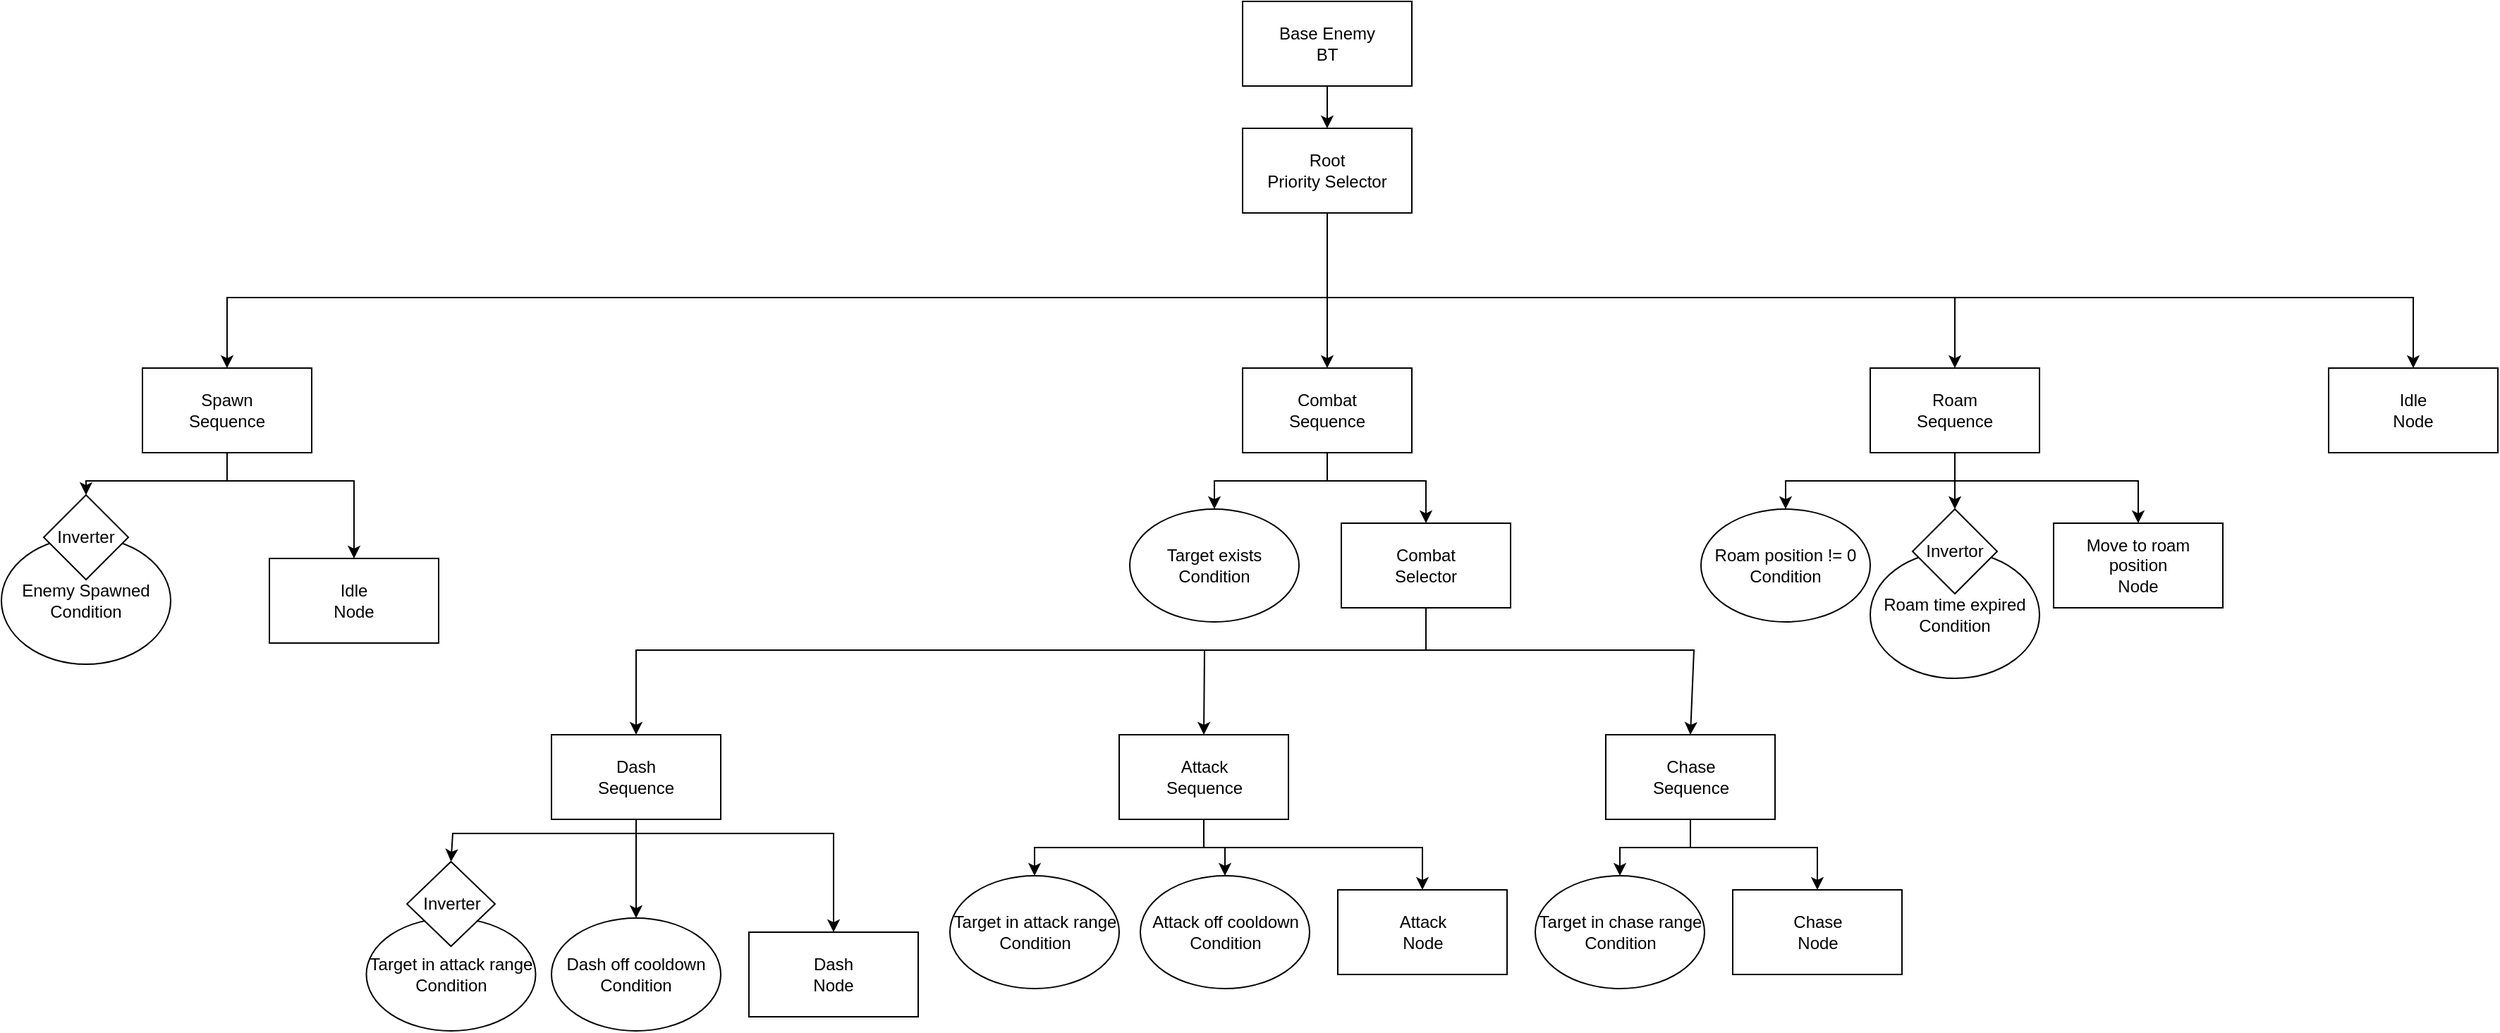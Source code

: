 <mxfile version="24.6.4" type="device">
  <diagram name="Страница — 1" id="2vbxExY6Asv2gLQXwFZR">
    <mxGraphModel dx="3004" dy="1905" grid="1" gridSize="10" guides="1" tooltips="1" connect="1" arrows="1" fold="1" page="1" pageScale="1" pageWidth="827" pageHeight="1169" math="0" shadow="0">
      <root>
        <mxCell id="0" />
        <mxCell id="1" parent="0" />
        <mxCell id="SG0_FYimi-TdN1ou-3Z8-1" value="Root&lt;div&gt;Priority Selector&lt;/div&gt;" style="rounded=0;whiteSpace=wrap;html=1;" parent="1" vertex="1">
          <mxGeometry x="-130" y="30" width="120" height="60" as="geometry" />
        </mxCell>
        <mxCell id="SG0_FYimi-TdN1ou-3Z8-24" value="Roam&lt;div&gt;Sequence&lt;/div&gt;" style="rounded=0;whiteSpace=wrap;html=1;" parent="1" vertex="1">
          <mxGeometry x="315" y="200" width="120" height="60" as="geometry" />
        </mxCell>
        <mxCell id="SG0_FYimi-TdN1ou-3Z8-25" value="Roam position != 0&lt;div&gt;Condition&lt;/div&gt;" style="ellipse;whiteSpace=wrap;html=1;" parent="1" vertex="1">
          <mxGeometry x="195" y="300" width="120" height="80" as="geometry" />
        </mxCell>
        <mxCell id="SG0_FYimi-TdN1ou-3Z8-26" value="Move to roam position&lt;div&gt;Node&lt;/div&gt;" style="rounded=0;whiteSpace=wrap;html=1;" parent="1" vertex="1">
          <mxGeometry x="445" y="310" width="120" height="60" as="geometry" />
        </mxCell>
        <mxCell id="SG0_FYimi-TdN1ou-3Z8-27" value="" style="endArrow=classic;html=1;rounded=0;exitX=0.5;exitY=1;exitDx=0;exitDy=0;entryX=0.5;entryY=0;entryDx=0;entryDy=0;" parent="1" source="SG0_FYimi-TdN1ou-3Z8-24" target="SG0_FYimi-TdN1ou-3Z8-25" edge="1">
          <mxGeometry width="50" height="50" relative="1" as="geometry">
            <mxPoint x="265" y="430" as="sourcePoint" />
            <mxPoint x="315" y="380" as="targetPoint" />
            <Array as="points">
              <mxPoint x="375" y="280" />
              <mxPoint x="255" y="280" />
            </Array>
          </mxGeometry>
        </mxCell>
        <mxCell id="SG0_FYimi-TdN1ou-3Z8-28" value="" style="endArrow=classic;html=1;rounded=0;exitX=0.5;exitY=1;exitDx=0;exitDy=0;entryX=0.5;entryY=0;entryDx=0;entryDy=0;" parent="1" source="SG0_FYimi-TdN1ou-3Z8-24" target="SG0_FYimi-TdN1ou-3Z8-26" edge="1">
          <mxGeometry width="50" height="50" relative="1" as="geometry">
            <mxPoint x="335" y="420" as="sourcePoint" />
            <mxPoint x="385" y="370" as="targetPoint" />
            <Array as="points">
              <mxPoint x="375" y="280" />
              <mxPoint x="505" y="280" />
            </Array>
          </mxGeometry>
        </mxCell>
        <mxCell id="SG0_FYimi-TdN1ou-3Z8-30" value="Base Enemy&lt;div&gt;BT&lt;/div&gt;" style="rounded=0;whiteSpace=wrap;html=1;" parent="1" vertex="1">
          <mxGeometry x="-130" y="-60" width="120" height="60" as="geometry" />
        </mxCell>
        <mxCell id="SG0_FYimi-TdN1ou-3Z8-31" value="" style="endArrow=classic;html=1;rounded=0;exitX=0.5;exitY=1;exitDx=0;exitDy=0;entryX=0.5;entryY=0;entryDx=0;entryDy=0;" parent="1" source="SG0_FYimi-TdN1ou-3Z8-30" target="SG0_FYimi-TdN1ou-3Z8-1" edge="1">
          <mxGeometry width="50" height="50" relative="1" as="geometry">
            <mxPoint x="-110" y="230" as="sourcePoint" />
            <mxPoint x="-60" y="180" as="targetPoint" />
          </mxGeometry>
        </mxCell>
        <mxCell id="SG0_FYimi-TdN1ou-3Z8-34" value="&lt;div&gt;Idle&lt;/div&gt;&lt;div&gt;Node&lt;/div&gt;" style="rounded=0;whiteSpace=wrap;html=1;" parent="1" vertex="1">
          <mxGeometry x="640" y="200" width="120" height="60" as="geometry" />
        </mxCell>
        <mxCell id="SG0_FYimi-TdN1ou-3Z8-38" value="&lt;div&gt;Roam time expired&lt;/div&gt;&lt;div&gt;Condition&lt;/div&gt;" style="ellipse;whiteSpace=wrap;html=1;" parent="1" vertex="1">
          <mxGeometry x="315" y="330" width="120" height="90" as="geometry" />
        </mxCell>
        <mxCell id="SG0_FYimi-TdN1ou-3Z8-39" value="" style="endArrow=classic;html=1;rounded=0;exitX=0.5;exitY=1;exitDx=0;exitDy=0;entryX=0.5;entryY=0;entryDx=0;entryDy=0;" parent="1" source="SG0_FYimi-TdN1ou-3Z8-24" target="SG0_FYimi-TdN1ou-3Z8-42" edge="1">
          <mxGeometry width="50" height="50" relative="1" as="geometry">
            <mxPoint x="355" y="400" as="sourcePoint" />
            <mxPoint x="395" y="300" as="targetPoint" />
          </mxGeometry>
        </mxCell>
        <mxCell id="SG0_FYimi-TdN1ou-3Z8-42" value="Invertor" style="rhombus;whiteSpace=wrap;html=1;" parent="1" vertex="1">
          <mxGeometry x="345" y="300" width="60" height="60" as="geometry" />
        </mxCell>
        <mxCell id="SG0_FYimi-TdN1ou-3Z8-43" value="Combat&lt;div&gt;Selector&lt;/div&gt;" style="rounded=0;whiteSpace=wrap;html=1;" parent="1" vertex="1">
          <mxGeometry x="-60" y="310" width="120" height="60" as="geometry" />
        </mxCell>
        <mxCell id="SG0_FYimi-TdN1ou-3Z8-44" value="Attack&lt;div&gt;Sequence&lt;/div&gt;" style="rounded=0;whiteSpace=wrap;html=1;" parent="1" vertex="1">
          <mxGeometry x="-217.5" y="460" width="120" height="60" as="geometry" />
        </mxCell>
        <mxCell id="SG0_FYimi-TdN1ou-3Z8-47" value="Target in attack range&lt;div&gt;Condition&lt;/div&gt;" style="ellipse;whiteSpace=wrap;html=1;" parent="1" vertex="1">
          <mxGeometry x="-337.5" y="560" width="120" height="80" as="geometry" />
        </mxCell>
        <mxCell id="SG0_FYimi-TdN1ou-3Z8-48" value="" style="endArrow=classic;html=1;rounded=0;entryX=0.5;entryY=0;entryDx=0;entryDy=0;exitX=0.5;exitY=1;exitDx=0;exitDy=0;" parent="1" source="SG0_FYimi-TdN1ou-3Z8-44" target="SG0_FYimi-TdN1ou-3Z8-47" edge="1">
          <mxGeometry width="50" height="50" relative="1" as="geometry">
            <mxPoint x="-217.5" y="540" as="sourcePoint" />
            <mxPoint x="-67.5" y="580" as="targetPoint" />
            <Array as="points">
              <mxPoint x="-157.5" y="540" />
              <mxPoint x="-277.5" y="540" />
            </Array>
          </mxGeometry>
        </mxCell>
        <mxCell id="SG0_FYimi-TdN1ou-3Z8-49" value="Attack off cooldown&lt;div&gt;Condition&lt;/div&gt;" style="ellipse;whiteSpace=wrap;html=1;" parent="1" vertex="1">
          <mxGeometry x="-202.5" y="560" width="120" height="80" as="geometry" />
        </mxCell>
        <mxCell id="SG0_FYimi-TdN1ou-3Z8-50" value="" style="endArrow=classic;html=1;rounded=0;entryX=0.5;entryY=0;entryDx=0;entryDy=0;" parent="1" target="SG0_FYimi-TdN1ou-3Z8-49" edge="1">
          <mxGeometry width="50" height="50" relative="1" as="geometry">
            <mxPoint x="-157.5" y="520" as="sourcePoint" />
            <mxPoint x="-67.5" y="580" as="targetPoint" />
            <Array as="points">
              <mxPoint x="-157.5" y="540" />
              <mxPoint x="-142.5" y="540" />
            </Array>
          </mxGeometry>
        </mxCell>
        <mxCell id="SG0_FYimi-TdN1ou-3Z8-51" value="Attack&lt;div&gt;Node&lt;/div&gt;" style="rounded=0;whiteSpace=wrap;html=1;" parent="1" vertex="1">
          <mxGeometry x="-62.5" y="570" width="120" height="60" as="geometry" />
        </mxCell>
        <mxCell id="SG0_FYimi-TdN1ou-3Z8-52" value="" style="endArrow=classic;html=1;rounded=0;exitX=0.5;exitY=1;exitDx=0;exitDy=0;entryX=0.5;entryY=0;entryDx=0;entryDy=0;" parent="1" source="SG0_FYimi-TdN1ou-3Z8-44" target="SG0_FYimi-TdN1ou-3Z8-51" edge="1">
          <mxGeometry width="50" height="50" relative="1" as="geometry">
            <mxPoint x="12.5" y="620" as="sourcePoint" />
            <mxPoint x="62.5" y="570" as="targetPoint" />
            <Array as="points">
              <mxPoint x="-157.5" y="540" />
              <mxPoint x="-2.5" y="540" />
            </Array>
          </mxGeometry>
        </mxCell>
        <mxCell id="SG0_FYimi-TdN1ou-3Z8-53" value="Chase&lt;div&gt;Sequence&lt;/div&gt;" style="rounded=0;whiteSpace=wrap;html=1;" parent="1" vertex="1">
          <mxGeometry x="127.5" y="460" width="120" height="60" as="geometry" />
        </mxCell>
        <mxCell id="SG0_FYimi-TdN1ou-3Z8-55" value="Target in chase range&lt;div&gt;Condition&lt;/div&gt;" style="ellipse;whiteSpace=wrap;html=1;" parent="1" vertex="1">
          <mxGeometry x="77.5" y="560" width="120" height="80" as="geometry" />
        </mxCell>
        <mxCell id="SG0_FYimi-TdN1ou-3Z8-56" value="Chase&lt;div&gt;Node&lt;/div&gt;" style="rounded=0;whiteSpace=wrap;html=1;" parent="1" vertex="1">
          <mxGeometry x="217.5" y="570" width="120" height="60" as="geometry" />
        </mxCell>
        <mxCell id="SG0_FYimi-TdN1ou-3Z8-58" value="" style="endArrow=classic;html=1;rounded=0;exitX=0.5;exitY=1;exitDx=0;exitDy=0;entryX=0.5;entryY=0;entryDx=0;entryDy=0;" parent="1" source="SG0_FYimi-TdN1ou-3Z8-53" target="SG0_FYimi-TdN1ou-3Z8-55" edge="1">
          <mxGeometry width="50" height="50" relative="1" as="geometry">
            <mxPoint x="137.5" y="610" as="sourcePoint" />
            <mxPoint x="187.5" y="560" as="targetPoint" />
            <Array as="points">
              <mxPoint x="187.5" y="540" />
              <mxPoint x="137.5" y="540" />
            </Array>
          </mxGeometry>
        </mxCell>
        <mxCell id="SG0_FYimi-TdN1ou-3Z8-59" value="" style="endArrow=classic;html=1;rounded=0;exitX=0.5;exitY=1;exitDx=0;exitDy=0;entryX=0.5;entryY=0;entryDx=0;entryDy=0;" parent="1" source="SG0_FYimi-TdN1ou-3Z8-53" target="SG0_FYimi-TdN1ou-3Z8-56" edge="1">
          <mxGeometry width="50" height="50" relative="1" as="geometry">
            <mxPoint x="237.5" y="610" as="sourcePoint" />
            <mxPoint x="287.5" y="560" as="targetPoint" />
            <Array as="points">
              <mxPoint x="187.5" y="540" />
              <mxPoint x="277.5" y="540" />
            </Array>
          </mxGeometry>
        </mxCell>
        <mxCell id="SG0_FYimi-TdN1ou-3Z8-60" value="Combat&lt;div&gt;Sequence&lt;/div&gt;" style="rounded=0;whiteSpace=wrap;html=1;" parent="1" vertex="1">
          <mxGeometry x="-130" y="200" width="120" height="60" as="geometry" />
        </mxCell>
        <mxCell id="SG0_FYimi-TdN1ou-3Z8-61" value="Target exists&lt;div&gt;Condition&lt;/div&gt;" style="ellipse;whiteSpace=wrap;html=1;" parent="1" vertex="1">
          <mxGeometry x="-210" y="300" width="120" height="80" as="geometry" />
        </mxCell>
        <mxCell id="SG0_FYimi-TdN1ou-3Z8-64" value="" style="endArrow=classic;html=1;rounded=0;exitX=0.5;exitY=1;exitDx=0;exitDy=0;entryX=0.5;entryY=0;entryDx=0;entryDy=0;" parent="1" source="SG0_FYimi-TdN1ou-3Z8-60" target="SG0_FYimi-TdN1ou-3Z8-61" edge="1">
          <mxGeometry width="50" height="50" relative="1" as="geometry">
            <mxPoint x="90" y="360" as="sourcePoint" />
            <mxPoint x="140" y="310" as="targetPoint" />
            <Array as="points">
              <mxPoint x="-70" y="280" />
              <mxPoint x="-150" y="280" />
            </Array>
          </mxGeometry>
        </mxCell>
        <mxCell id="SG0_FYimi-TdN1ou-3Z8-65" value="" style="endArrow=classic;html=1;rounded=0;exitX=0.5;exitY=1;exitDx=0;exitDy=0;entryX=0.5;entryY=0;entryDx=0;entryDy=0;" parent="1" source="SG0_FYimi-TdN1ou-3Z8-60" target="SG0_FYimi-TdN1ou-3Z8-43" edge="1">
          <mxGeometry width="50" height="50" relative="1" as="geometry">
            <mxPoint x="100" y="350" as="sourcePoint" />
            <mxPoint x="150" y="300" as="targetPoint" />
            <Array as="points">
              <mxPoint x="-70" y="280" />
              <mxPoint y="280" />
            </Array>
          </mxGeometry>
        </mxCell>
        <mxCell id="SG0_FYimi-TdN1ou-3Z8-66" value="" style="endArrow=classic;html=1;rounded=0;exitX=0.5;exitY=1;exitDx=0;exitDy=0;entryX=0.5;entryY=0;entryDx=0;entryDy=0;" parent="1" source="SG0_FYimi-TdN1ou-3Z8-43" target="SG0_FYimi-TdN1ou-3Z8-44" edge="1">
          <mxGeometry width="50" height="50" relative="1" as="geometry">
            <mxPoint x="70" y="480" as="sourcePoint" />
            <mxPoint x="120" y="430" as="targetPoint" />
            <Array as="points">
              <mxPoint y="400" />
              <mxPoint x="-157" y="400" />
            </Array>
          </mxGeometry>
        </mxCell>
        <mxCell id="SG0_FYimi-TdN1ou-3Z8-67" value="" style="endArrow=classic;html=1;rounded=0;exitX=0.5;exitY=1;exitDx=0;exitDy=0;entryX=0.5;entryY=0;entryDx=0;entryDy=0;" parent="1" source="SG0_FYimi-TdN1ou-3Z8-43" target="SG0_FYimi-TdN1ou-3Z8-53" edge="1">
          <mxGeometry width="50" height="50" relative="1" as="geometry">
            <mxPoint x="120" y="490" as="sourcePoint" />
            <mxPoint x="170" y="440" as="targetPoint" />
            <Array as="points">
              <mxPoint y="400" />
              <mxPoint x="190" y="400" />
            </Array>
          </mxGeometry>
        </mxCell>
        <mxCell id="UBOZVS8O-Bl-AyJwo6eO-1" value="Spawn&lt;div&gt;Sequence&lt;/div&gt;" style="rounded=0;whiteSpace=wrap;html=1;" parent="1" vertex="1">
          <mxGeometry x="-910" y="200" width="120" height="60" as="geometry" />
        </mxCell>
        <mxCell id="UBOZVS8O-Bl-AyJwo6eO-3" value="&lt;div&gt;&lt;span style=&quot;background-color: initial;&quot;&gt;Enemy Spawned&lt;/span&gt;&lt;/div&gt;&lt;div&gt;&lt;span style=&quot;background-color: initial;&quot;&gt;Condition&lt;/span&gt;&lt;br&gt;&lt;/div&gt;" style="ellipse;whiteSpace=wrap;html=1;" parent="1" vertex="1">
          <mxGeometry x="-1010" y="320" width="120" height="90" as="geometry" />
        </mxCell>
        <mxCell id="UBOZVS8O-Bl-AyJwo6eO-4" value="Inverter" style="rhombus;whiteSpace=wrap;html=1;" parent="1" vertex="1">
          <mxGeometry x="-980" y="290" width="60" height="60" as="geometry" />
        </mxCell>
        <mxCell id="UBOZVS8O-Bl-AyJwo6eO-5" value="&lt;div&gt;Idle&lt;/div&gt;&lt;div&gt;Node&lt;/div&gt;" style="rounded=0;whiteSpace=wrap;html=1;" parent="1" vertex="1">
          <mxGeometry x="-820" y="335" width="120" height="60" as="geometry" />
        </mxCell>
        <mxCell id="UBOZVS8O-Bl-AyJwo6eO-6" value="" style="endArrow=classic;html=1;rounded=0;exitX=0.5;exitY=1;exitDx=0;exitDy=0;entryX=0.5;entryY=0;entryDx=0;entryDy=0;" parent="1" source="UBOZVS8O-Bl-AyJwo6eO-1" target="UBOZVS8O-Bl-AyJwo6eO-4" edge="1">
          <mxGeometry width="50" height="50" relative="1" as="geometry">
            <mxPoint x="-810" y="380" as="sourcePoint" />
            <mxPoint x="-760" y="330" as="targetPoint" />
            <Array as="points">
              <mxPoint x="-850" y="280" />
              <mxPoint x="-950" y="280" />
            </Array>
          </mxGeometry>
        </mxCell>
        <mxCell id="UBOZVS8O-Bl-AyJwo6eO-7" value="" style="endArrow=classic;html=1;rounded=0;exitX=0.5;exitY=1;exitDx=0;exitDy=0;entryX=0.5;entryY=0;entryDx=0;entryDy=0;" parent="1" source="UBOZVS8O-Bl-AyJwo6eO-1" target="UBOZVS8O-Bl-AyJwo6eO-5" edge="1">
          <mxGeometry width="50" height="50" relative="1" as="geometry">
            <mxPoint x="-810" y="380" as="sourcePoint" />
            <mxPoint x="-750" y="300" as="targetPoint" />
            <Array as="points">
              <mxPoint x="-850" y="280" />
              <mxPoint x="-760" y="280" />
            </Array>
          </mxGeometry>
        </mxCell>
        <mxCell id="HrCWHPYJMtUaTi90zpKF-1" value="Dash&lt;div&gt;Sequence&lt;/div&gt;" style="rounded=0;whiteSpace=wrap;html=1;" vertex="1" parent="1">
          <mxGeometry x="-620" y="460" width="120" height="60" as="geometry" />
        </mxCell>
        <mxCell id="HrCWHPYJMtUaTi90zpKF-2" value="Target in attack range&lt;div&gt;Condition&lt;/div&gt;" style="ellipse;whiteSpace=wrap;html=1;" vertex="1" parent="1">
          <mxGeometry x="-751.25" y="590" width="120" height="80" as="geometry" />
        </mxCell>
        <mxCell id="HrCWHPYJMtUaTi90zpKF-3" value="Inverter" style="rhombus;whiteSpace=wrap;html=1;" vertex="1" parent="1">
          <mxGeometry x="-722.5" y="550" width="62.5" height="60" as="geometry" />
        </mxCell>
        <mxCell id="HrCWHPYJMtUaTi90zpKF-4" value="Dash&lt;div&gt;Node&lt;/div&gt;" style="rounded=0;whiteSpace=wrap;html=1;" vertex="1" parent="1">
          <mxGeometry x="-480" y="600" width="120" height="60" as="geometry" />
        </mxCell>
        <mxCell id="HrCWHPYJMtUaTi90zpKF-5" value="&lt;div&gt;Dash off cooldown&lt;/div&gt;&lt;div&gt;Condition&lt;/div&gt;" style="ellipse;whiteSpace=wrap;html=1;" vertex="1" parent="1">
          <mxGeometry x="-620" y="590" width="120" height="80" as="geometry" />
        </mxCell>
        <mxCell id="HrCWHPYJMtUaTi90zpKF-6" value="" style="endArrow=classic;html=1;rounded=0;exitX=0.5;exitY=1;exitDx=0;exitDy=0;entryX=0.5;entryY=0;entryDx=0;entryDy=0;" edge="1" parent="1" source="HrCWHPYJMtUaTi90zpKF-1" target="HrCWHPYJMtUaTi90zpKF-3">
          <mxGeometry width="50" height="50" relative="1" as="geometry">
            <mxPoint x="-560" y="555" as="sourcePoint" />
            <mxPoint x="-700" y="545" as="targetPoint" />
            <Array as="points">
              <mxPoint x="-560" y="530" />
              <mxPoint x="-690" y="530" />
            </Array>
          </mxGeometry>
        </mxCell>
        <mxCell id="HrCWHPYJMtUaTi90zpKF-7" value="" style="endArrow=classic;html=1;rounded=0;exitX=0.5;exitY=1;exitDx=0;exitDy=0;entryX=0.5;entryY=0;entryDx=0;entryDy=0;" edge="1" parent="1" source="HrCWHPYJMtUaTi90zpKF-1" target="HrCWHPYJMtUaTi90zpKF-5">
          <mxGeometry width="50" height="50" relative="1" as="geometry">
            <mxPoint x="-550" y="590" as="sourcePoint" />
            <mxPoint x="-500" y="540" as="targetPoint" />
          </mxGeometry>
        </mxCell>
        <mxCell id="HrCWHPYJMtUaTi90zpKF-8" value="" style="endArrow=classic;html=1;rounded=0;exitX=0.5;exitY=1;exitDx=0;exitDy=0;entryX=0.5;entryY=0;entryDx=0;entryDy=0;" edge="1" parent="1" source="HrCWHPYJMtUaTi90zpKF-1" target="HrCWHPYJMtUaTi90zpKF-4">
          <mxGeometry width="50" height="50" relative="1" as="geometry">
            <mxPoint x="-530" y="590" as="sourcePoint" />
            <mxPoint x="-480" y="540" as="targetPoint" />
            <Array as="points">
              <mxPoint x="-560" y="530" />
              <mxPoint x="-420" y="530" />
            </Array>
          </mxGeometry>
        </mxCell>
        <mxCell id="HrCWHPYJMtUaTi90zpKF-9" value="" style="endArrow=classic;html=1;rounded=0;exitX=0.5;exitY=1;exitDx=0;exitDy=0;entryX=0.5;entryY=0;entryDx=0;entryDy=0;" edge="1" parent="1" source="SG0_FYimi-TdN1ou-3Z8-43" target="HrCWHPYJMtUaTi90zpKF-1">
          <mxGeometry width="50" height="50" relative="1" as="geometry">
            <mxPoint x="-330" y="460" as="sourcePoint" />
            <mxPoint x="-280" y="410" as="targetPoint" />
            <Array as="points">
              <mxPoint y="400" />
              <mxPoint x="-560" y="400" />
            </Array>
          </mxGeometry>
        </mxCell>
        <mxCell id="HrCWHPYJMtUaTi90zpKF-10" value="" style="endArrow=classic;html=1;rounded=0;exitX=0.5;exitY=1;exitDx=0;exitDy=0;entryX=0.5;entryY=0;entryDx=0;entryDy=0;" edge="1" parent="1" source="SG0_FYimi-TdN1ou-3Z8-1" target="UBOZVS8O-Bl-AyJwo6eO-1">
          <mxGeometry width="50" height="50" relative="1" as="geometry">
            <mxPoint x="-140" y="230" as="sourcePoint" />
            <mxPoint x="-90" y="180" as="targetPoint" />
            <Array as="points">
              <mxPoint x="-70" y="150" />
              <mxPoint x="-850" y="150" />
            </Array>
          </mxGeometry>
        </mxCell>
        <mxCell id="HrCWHPYJMtUaTi90zpKF-11" value="" style="endArrow=classic;html=1;rounded=0;exitX=0.5;exitY=1;exitDx=0;exitDy=0;entryX=0.5;entryY=0;entryDx=0;entryDy=0;" edge="1" parent="1" source="SG0_FYimi-TdN1ou-3Z8-1" target="SG0_FYimi-TdN1ou-3Z8-60">
          <mxGeometry width="50" height="50" relative="1" as="geometry">
            <mxPoint x="-140" y="230" as="sourcePoint" />
            <mxPoint x="-90" y="180" as="targetPoint" />
          </mxGeometry>
        </mxCell>
        <mxCell id="HrCWHPYJMtUaTi90zpKF-12" value="" style="endArrow=classic;html=1;rounded=0;exitX=0.5;exitY=1;exitDx=0;exitDy=0;entryX=0.5;entryY=0;entryDx=0;entryDy=0;" edge="1" parent="1" source="SG0_FYimi-TdN1ou-3Z8-1" target="SG0_FYimi-TdN1ou-3Z8-24">
          <mxGeometry width="50" height="50" relative="1" as="geometry">
            <mxPoint x="120" y="250" as="sourcePoint" />
            <mxPoint x="170" y="200" as="targetPoint" />
            <Array as="points">
              <mxPoint x="-70" y="150" />
              <mxPoint x="375" y="150" />
            </Array>
          </mxGeometry>
        </mxCell>
        <mxCell id="HrCWHPYJMtUaTi90zpKF-13" value="" style="endArrow=classic;html=1;rounded=0;exitX=0.5;exitY=1;exitDx=0;exitDy=0;entryX=0.5;entryY=0;entryDx=0;entryDy=0;" edge="1" parent="1" source="SG0_FYimi-TdN1ou-3Z8-1" target="SG0_FYimi-TdN1ou-3Z8-34">
          <mxGeometry width="50" height="50" relative="1" as="geometry">
            <mxPoint x="50" y="230" as="sourcePoint" />
            <mxPoint x="100" y="180" as="targetPoint" />
            <Array as="points">
              <mxPoint x="-70" y="150" />
              <mxPoint x="700" y="150" />
            </Array>
          </mxGeometry>
        </mxCell>
      </root>
    </mxGraphModel>
  </diagram>
</mxfile>
